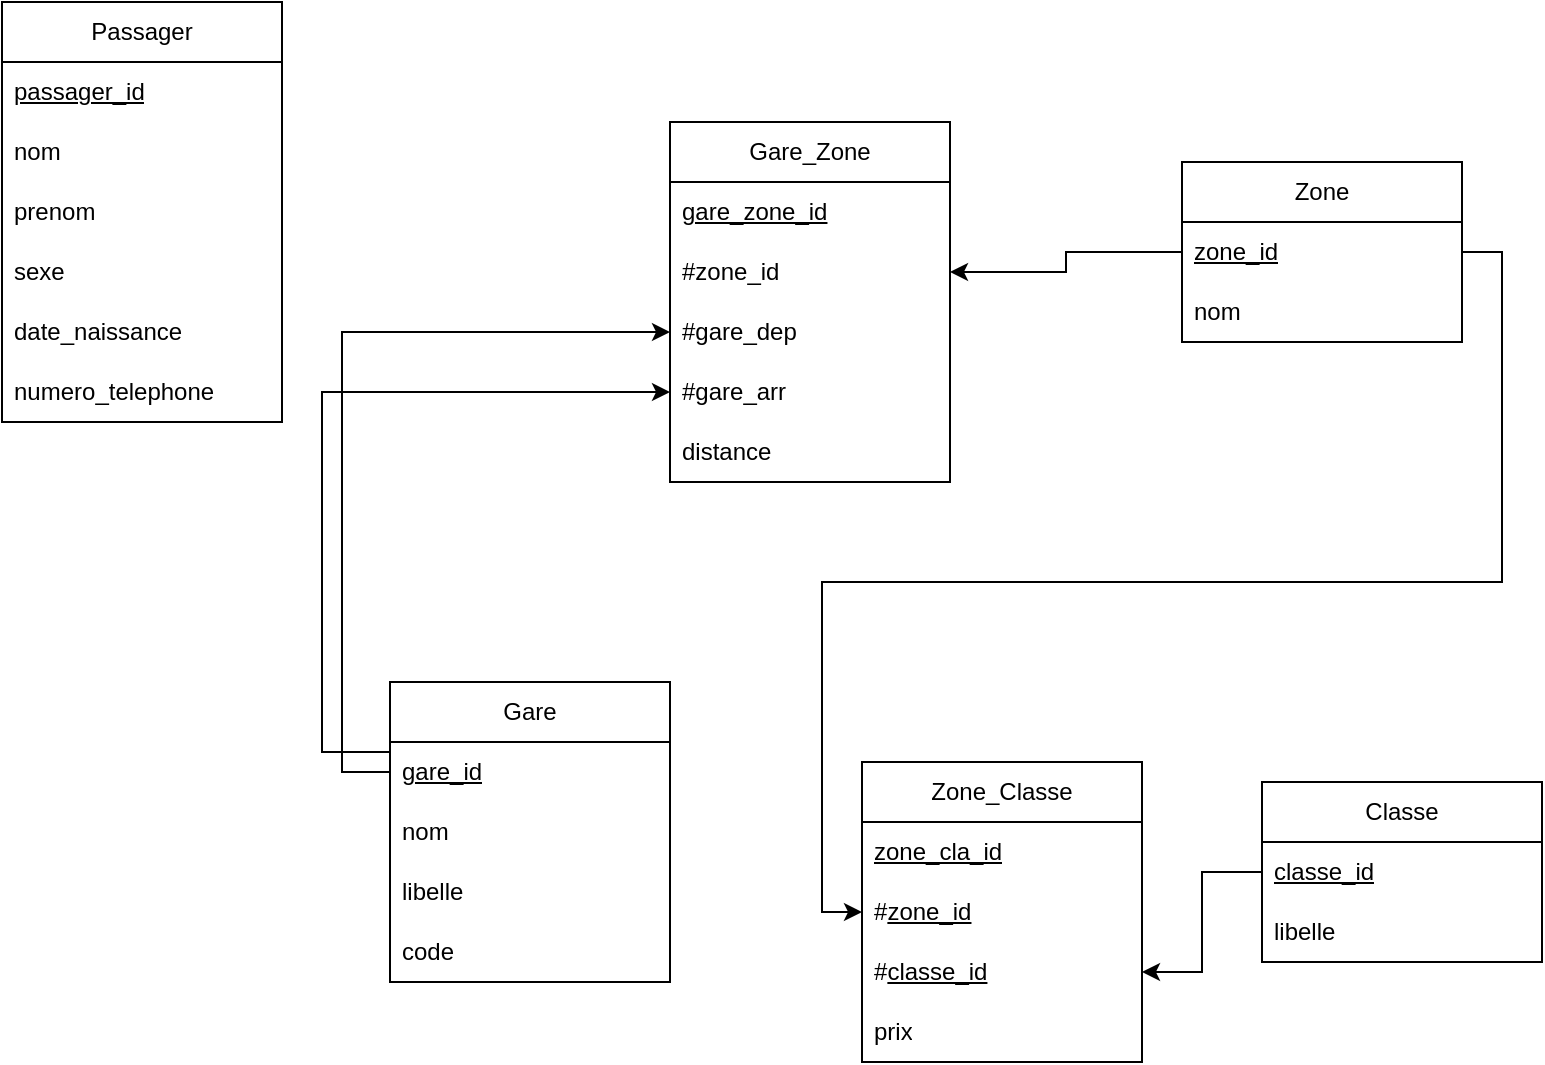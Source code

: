 <mxfile version="21.6.8" type="github">
  <diagram name="Page-1" id="hqrFpeuXCbYhNuJjb82N">
    <mxGraphModel dx="880" dy="488" grid="1" gridSize="10" guides="1" tooltips="1" connect="1" arrows="1" fold="1" page="1" pageScale="1" pageWidth="827" pageHeight="1169" math="0" shadow="0">
      <root>
        <mxCell id="0" />
        <mxCell id="1" parent="0" />
        <mxCell id="h_4917UTT71RWHqxtR6Z-1" value="Gare" style="swimlane;fontStyle=0;childLayout=stackLayout;horizontal=1;startSize=30;horizontalStack=0;resizeParent=1;resizeParentMax=0;resizeLast=0;collapsible=1;marginBottom=0;whiteSpace=wrap;html=1;" vertex="1" parent="1">
          <mxGeometry x="274" y="350" width="140" height="150" as="geometry" />
        </mxCell>
        <mxCell id="h_4917UTT71RWHqxtR6Z-2" value="&lt;u&gt;gare_id&lt;/u&gt;" style="text;strokeColor=none;fillColor=none;align=left;verticalAlign=middle;spacingLeft=4;spacingRight=4;overflow=hidden;points=[[0,0.5],[1,0.5]];portConstraint=eastwest;rotatable=0;whiteSpace=wrap;html=1;" vertex="1" parent="h_4917UTT71RWHqxtR6Z-1">
          <mxGeometry y="30" width="140" height="30" as="geometry" />
        </mxCell>
        <mxCell id="h_4917UTT71RWHqxtR6Z-3" value="nom" style="text;strokeColor=none;fillColor=none;align=left;verticalAlign=middle;spacingLeft=4;spacingRight=4;overflow=hidden;points=[[0,0.5],[1,0.5]];portConstraint=eastwest;rotatable=0;whiteSpace=wrap;html=1;" vertex="1" parent="h_4917UTT71RWHqxtR6Z-1">
          <mxGeometry y="60" width="140" height="30" as="geometry" />
        </mxCell>
        <mxCell id="h_4917UTT71RWHqxtR6Z-12" value="libelle" style="text;strokeColor=none;fillColor=none;align=left;verticalAlign=middle;spacingLeft=4;spacingRight=4;overflow=hidden;points=[[0,0.5],[1,0.5]];portConstraint=eastwest;rotatable=0;whiteSpace=wrap;html=1;" vertex="1" parent="h_4917UTT71RWHqxtR6Z-1">
          <mxGeometry y="90" width="140" height="30" as="geometry" />
        </mxCell>
        <mxCell id="h_4917UTT71RWHqxtR6Z-4" value="code" style="text;strokeColor=none;fillColor=none;align=left;verticalAlign=middle;spacingLeft=4;spacingRight=4;overflow=hidden;points=[[0,0.5],[1,0.5]];portConstraint=eastwest;rotatable=0;whiteSpace=wrap;html=1;" vertex="1" parent="h_4917UTT71RWHqxtR6Z-1">
          <mxGeometry y="120" width="140" height="30" as="geometry" />
        </mxCell>
        <mxCell id="h_4917UTT71RWHqxtR6Z-5" value="Passager" style="swimlane;fontStyle=0;childLayout=stackLayout;horizontal=1;startSize=30;horizontalStack=0;resizeParent=1;resizeParentMax=0;resizeLast=0;collapsible=1;marginBottom=0;whiteSpace=wrap;html=1;" vertex="1" parent="1">
          <mxGeometry x="80" y="10" width="140" height="210" as="geometry" />
        </mxCell>
        <mxCell id="h_4917UTT71RWHqxtR6Z-6" value="&lt;u&gt;passager_id&lt;br&gt;&lt;/u&gt;" style="text;strokeColor=none;fillColor=none;align=left;verticalAlign=middle;spacingLeft=4;spacingRight=4;overflow=hidden;points=[[0,0.5],[1,0.5]];portConstraint=eastwest;rotatable=0;whiteSpace=wrap;html=1;" vertex="1" parent="h_4917UTT71RWHqxtR6Z-5">
          <mxGeometry y="30" width="140" height="30" as="geometry" />
        </mxCell>
        <mxCell id="h_4917UTT71RWHqxtR6Z-7" value="nom" style="text;strokeColor=none;fillColor=none;align=left;verticalAlign=middle;spacingLeft=4;spacingRight=4;overflow=hidden;points=[[0,0.5],[1,0.5]];portConstraint=eastwest;rotatable=0;whiteSpace=wrap;html=1;" vertex="1" parent="h_4917UTT71RWHqxtR6Z-5">
          <mxGeometry y="60" width="140" height="30" as="geometry" />
        </mxCell>
        <mxCell id="h_4917UTT71RWHqxtR6Z-8" value="prenom" style="text;strokeColor=none;fillColor=none;align=left;verticalAlign=middle;spacingLeft=4;spacingRight=4;overflow=hidden;points=[[0,0.5],[1,0.5]];portConstraint=eastwest;rotatable=0;whiteSpace=wrap;html=1;" vertex="1" parent="h_4917UTT71RWHqxtR6Z-5">
          <mxGeometry y="90" width="140" height="30" as="geometry" />
        </mxCell>
        <mxCell id="h_4917UTT71RWHqxtR6Z-9" value="sexe" style="text;strokeColor=none;fillColor=none;align=left;verticalAlign=middle;spacingLeft=4;spacingRight=4;overflow=hidden;points=[[0,0.5],[1,0.5]];portConstraint=eastwest;rotatable=0;whiteSpace=wrap;html=1;" vertex="1" parent="h_4917UTT71RWHqxtR6Z-5">
          <mxGeometry y="120" width="140" height="30" as="geometry" />
        </mxCell>
        <mxCell id="h_4917UTT71RWHqxtR6Z-10" value="date_naissance" style="text;strokeColor=none;fillColor=none;align=left;verticalAlign=middle;spacingLeft=4;spacingRight=4;overflow=hidden;points=[[0,0.5],[1,0.5]];portConstraint=eastwest;rotatable=0;whiteSpace=wrap;html=1;" vertex="1" parent="h_4917UTT71RWHqxtR6Z-5">
          <mxGeometry y="150" width="140" height="30" as="geometry" />
        </mxCell>
        <mxCell id="h_4917UTT71RWHqxtR6Z-11" value="numero_telephone" style="text;strokeColor=none;fillColor=none;align=left;verticalAlign=middle;spacingLeft=4;spacingRight=4;overflow=hidden;points=[[0,0.5],[1,0.5]];portConstraint=eastwest;rotatable=0;whiteSpace=wrap;html=1;" vertex="1" parent="h_4917UTT71RWHqxtR6Z-5">
          <mxGeometry y="180" width="140" height="30" as="geometry" />
        </mxCell>
        <mxCell id="h_4917UTT71RWHqxtR6Z-13" value="Zone" style="swimlane;fontStyle=0;childLayout=stackLayout;horizontal=1;startSize=30;horizontalStack=0;resizeParent=1;resizeParentMax=0;resizeLast=0;collapsible=1;marginBottom=0;whiteSpace=wrap;html=1;" vertex="1" parent="1">
          <mxGeometry x="670" y="90" width="140" height="90" as="geometry" />
        </mxCell>
        <mxCell id="h_4917UTT71RWHqxtR6Z-14" value="&lt;u&gt;zone_id&lt;/u&gt;" style="text;strokeColor=none;fillColor=none;align=left;verticalAlign=middle;spacingLeft=4;spacingRight=4;overflow=hidden;points=[[0,0.5],[1,0.5]];portConstraint=eastwest;rotatable=0;whiteSpace=wrap;html=1;" vertex="1" parent="h_4917UTT71RWHqxtR6Z-13">
          <mxGeometry y="30" width="140" height="30" as="geometry" />
        </mxCell>
        <mxCell id="h_4917UTT71RWHqxtR6Z-15" value="nom" style="text;strokeColor=none;fillColor=none;align=left;verticalAlign=middle;spacingLeft=4;spacingRight=4;overflow=hidden;points=[[0,0.5],[1,0.5]];portConstraint=eastwest;rotatable=0;whiteSpace=wrap;html=1;" vertex="1" parent="h_4917UTT71RWHqxtR6Z-13">
          <mxGeometry y="60" width="140" height="30" as="geometry" />
        </mxCell>
        <mxCell id="h_4917UTT71RWHqxtR6Z-17" value="Classe" style="swimlane;fontStyle=0;childLayout=stackLayout;horizontal=1;startSize=30;horizontalStack=0;resizeParent=1;resizeParentMax=0;resizeLast=0;collapsible=1;marginBottom=0;whiteSpace=wrap;html=1;" vertex="1" parent="1">
          <mxGeometry x="710" y="400" width="140" height="90" as="geometry" />
        </mxCell>
        <mxCell id="h_4917UTT71RWHqxtR6Z-18" value="&lt;u&gt;classe_id&lt;/u&gt;" style="text;strokeColor=none;fillColor=none;align=left;verticalAlign=middle;spacingLeft=4;spacingRight=4;overflow=hidden;points=[[0,0.5],[1,0.5]];portConstraint=eastwest;rotatable=0;whiteSpace=wrap;html=1;" vertex="1" parent="h_4917UTT71RWHqxtR6Z-17">
          <mxGeometry y="30" width="140" height="30" as="geometry" />
        </mxCell>
        <mxCell id="h_4917UTT71RWHqxtR6Z-19" value="libelle" style="text;strokeColor=none;fillColor=none;align=left;verticalAlign=middle;spacingLeft=4;spacingRight=4;overflow=hidden;points=[[0,0.5],[1,0.5]];portConstraint=eastwest;rotatable=0;whiteSpace=wrap;html=1;" vertex="1" parent="h_4917UTT71RWHqxtR6Z-17">
          <mxGeometry y="60" width="140" height="30" as="geometry" />
        </mxCell>
        <mxCell id="h_4917UTT71RWHqxtR6Z-21" value="Zone_Classe" style="swimlane;fontStyle=0;childLayout=stackLayout;horizontal=1;startSize=30;horizontalStack=0;resizeParent=1;resizeParentMax=0;resizeLast=0;collapsible=1;marginBottom=0;whiteSpace=wrap;html=1;" vertex="1" parent="1">
          <mxGeometry x="510" y="390" width="140" height="150" as="geometry" />
        </mxCell>
        <mxCell id="h_4917UTT71RWHqxtR6Z-22" value="&lt;u&gt;zone_cla_id&lt;/u&gt;" style="text;strokeColor=none;fillColor=none;align=left;verticalAlign=middle;spacingLeft=4;spacingRight=4;overflow=hidden;points=[[0,0.5],[1,0.5]];portConstraint=eastwest;rotatable=0;whiteSpace=wrap;html=1;" vertex="1" parent="h_4917UTT71RWHqxtR6Z-21">
          <mxGeometry y="30" width="140" height="30" as="geometry" />
        </mxCell>
        <mxCell id="h_4917UTT71RWHqxtR6Z-23" value="#&lt;u style=&quot;border-color: var(--border-color);&quot;&gt;zone_id&lt;/u&gt;" style="text;strokeColor=none;fillColor=none;align=left;verticalAlign=middle;spacingLeft=4;spacingRight=4;overflow=hidden;points=[[0,0.5],[1,0.5]];portConstraint=eastwest;rotatable=0;whiteSpace=wrap;html=1;" vertex="1" parent="h_4917UTT71RWHqxtR6Z-21">
          <mxGeometry y="60" width="140" height="30" as="geometry" />
        </mxCell>
        <mxCell id="h_4917UTT71RWHqxtR6Z-24" value="#&lt;u style=&quot;border-color: var(--border-color);&quot;&gt;classe_id&lt;/u&gt;" style="text;strokeColor=none;fillColor=none;align=left;verticalAlign=middle;spacingLeft=4;spacingRight=4;overflow=hidden;points=[[0,0.5],[1,0.5]];portConstraint=eastwest;rotatable=0;whiteSpace=wrap;html=1;" vertex="1" parent="h_4917UTT71RWHqxtR6Z-21">
          <mxGeometry y="90" width="140" height="30" as="geometry" />
        </mxCell>
        <mxCell id="h_4917UTT71RWHqxtR6Z-25" value="prix" style="text;strokeColor=none;fillColor=none;align=left;verticalAlign=middle;spacingLeft=4;spacingRight=4;overflow=hidden;points=[[0,0.5],[1,0.5]];portConstraint=eastwest;rotatable=0;whiteSpace=wrap;html=1;" vertex="1" parent="h_4917UTT71RWHqxtR6Z-21">
          <mxGeometry y="120" width="140" height="30" as="geometry" />
        </mxCell>
        <mxCell id="h_4917UTT71RWHqxtR6Z-26" style="edgeStyle=orthogonalEdgeStyle;rounded=0;orthogonalLoop=1;jettySize=auto;html=1;exitX=1;exitY=0.5;exitDx=0;exitDy=0;entryX=0;entryY=0.5;entryDx=0;entryDy=0;" edge="1" parent="1" source="h_4917UTT71RWHqxtR6Z-14" target="h_4917UTT71RWHqxtR6Z-23">
          <mxGeometry relative="1" as="geometry" />
        </mxCell>
        <mxCell id="h_4917UTT71RWHqxtR6Z-27" style="edgeStyle=orthogonalEdgeStyle;rounded=0;orthogonalLoop=1;jettySize=auto;html=1;exitX=0;exitY=0.5;exitDx=0;exitDy=0;entryX=1;entryY=0.5;entryDx=0;entryDy=0;" edge="1" parent="1" source="h_4917UTT71RWHqxtR6Z-18" target="h_4917UTT71RWHqxtR6Z-24">
          <mxGeometry relative="1" as="geometry" />
        </mxCell>
        <mxCell id="h_4917UTT71RWHqxtR6Z-29" value="Gare_Zone" style="swimlane;fontStyle=0;childLayout=stackLayout;horizontal=1;startSize=30;horizontalStack=0;resizeParent=1;resizeParentMax=0;resizeLast=0;collapsible=1;marginBottom=0;whiteSpace=wrap;html=1;" vertex="1" parent="1">
          <mxGeometry x="414" y="70" width="140" height="180" as="geometry" />
        </mxCell>
        <mxCell id="h_4917UTT71RWHqxtR6Z-30" value="&lt;u&gt;gare_zone_id&lt;/u&gt;" style="text;strokeColor=none;fillColor=none;align=left;verticalAlign=middle;spacingLeft=4;spacingRight=4;overflow=hidden;points=[[0,0.5],[1,0.5]];portConstraint=eastwest;rotatable=0;whiteSpace=wrap;html=1;" vertex="1" parent="h_4917UTT71RWHqxtR6Z-29">
          <mxGeometry y="30" width="140" height="30" as="geometry" />
        </mxCell>
        <mxCell id="h_4917UTT71RWHqxtR6Z-34" value="#zone_id" style="text;strokeColor=none;fillColor=none;align=left;verticalAlign=middle;spacingLeft=4;spacingRight=4;overflow=hidden;points=[[0,0.5],[1,0.5]];portConstraint=eastwest;rotatable=0;whiteSpace=wrap;html=1;" vertex="1" parent="h_4917UTT71RWHqxtR6Z-29">
          <mxGeometry y="60" width="140" height="30" as="geometry" />
        </mxCell>
        <mxCell id="h_4917UTT71RWHqxtR6Z-31" value="#gare_dep" style="text;strokeColor=none;fillColor=none;align=left;verticalAlign=middle;spacingLeft=4;spacingRight=4;overflow=hidden;points=[[0,0.5],[1,0.5]];portConstraint=eastwest;rotatable=0;whiteSpace=wrap;html=1;" vertex="1" parent="h_4917UTT71RWHqxtR6Z-29">
          <mxGeometry y="90" width="140" height="30" as="geometry" />
        </mxCell>
        <mxCell id="h_4917UTT71RWHqxtR6Z-32" value="#gare_arr" style="text;strokeColor=none;fillColor=none;align=left;verticalAlign=middle;spacingLeft=4;spacingRight=4;overflow=hidden;points=[[0,0.5],[1,0.5]];portConstraint=eastwest;rotatable=0;whiteSpace=wrap;html=1;" vertex="1" parent="h_4917UTT71RWHqxtR6Z-29">
          <mxGeometry y="120" width="140" height="30" as="geometry" />
        </mxCell>
        <mxCell id="h_4917UTT71RWHqxtR6Z-33" value="distance" style="text;strokeColor=none;fillColor=none;align=left;verticalAlign=middle;spacingLeft=4;spacingRight=4;overflow=hidden;points=[[0,0.5],[1,0.5]];portConstraint=eastwest;rotatable=0;whiteSpace=wrap;html=1;" vertex="1" parent="h_4917UTT71RWHqxtR6Z-29">
          <mxGeometry y="150" width="140" height="30" as="geometry" />
        </mxCell>
        <mxCell id="h_4917UTT71RWHqxtR6Z-35" style="edgeStyle=orthogonalEdgeStyle;rounded=0;orthogonalLoop=1;jettySize=auto;html=1;exitX=0;exitY=0.5;exitDx=0;exitDy=0;entryX=1;entryY=0.5;entryDx=0;entryDy=0;" edge="1" parent="1" source="h_4917UTT71RWHqxtR6Z-14" target="h_4917UTT71RWHqxtR6Z-34">
          <mxGeometry relative="1" as="geometry" />
        </mxCell>
        <mxCell id="h_4917UTT71RWHqxtR6Z-36" style="edgeStyle=orthogonalEdgeStyle;rounded=0;orthogonalLoop=1;jettySize=auto;html=1;exitX=0;exitY=0.5;exitDx=0;exitDy=0;entryX=0;entryY=0.5;entryDx=0;entryDy=0;" edge="1" parent="1" source="h_4917UTT71RWHqxtR6Z-2" target="h_4917UTT71RWHqxtR6Z-31">
          <mxGeometry relative="1" as="geometry">
            <Array as="points">
              <mxPoint x="250" y="175" />
            </Array>
          </mxGeometry>
        </mxCell>
        <mxCell id="h_4917UTT71RWHqxtR6Z-37" style="edgeStyle=orthogonalEdgeStyle;rounded=0;orthogonalLoop=1;jettySize=auto;html=1;exitX=0;exitY=0.5;exitDx=0;exitDy=0;entryX=0;entryY=0.5;entryDx=0;entryDy=0;" edge="1" parent="1" source="h_4917UTT71RWHqxtR6Z-2" target="h_4917UTT71RWHqxtR6Z-32">
          <mxGeometry relative="1" as="geometry">
            <Array as="points">
              <mxPoint x="240" y="385" />
              <mxPoint x="240" y="205" />
            </Array>
          </mxGeometry>
        </mxCell>
      </root>
    </mxGraphModel>
  </diagram>
</mxfile>
